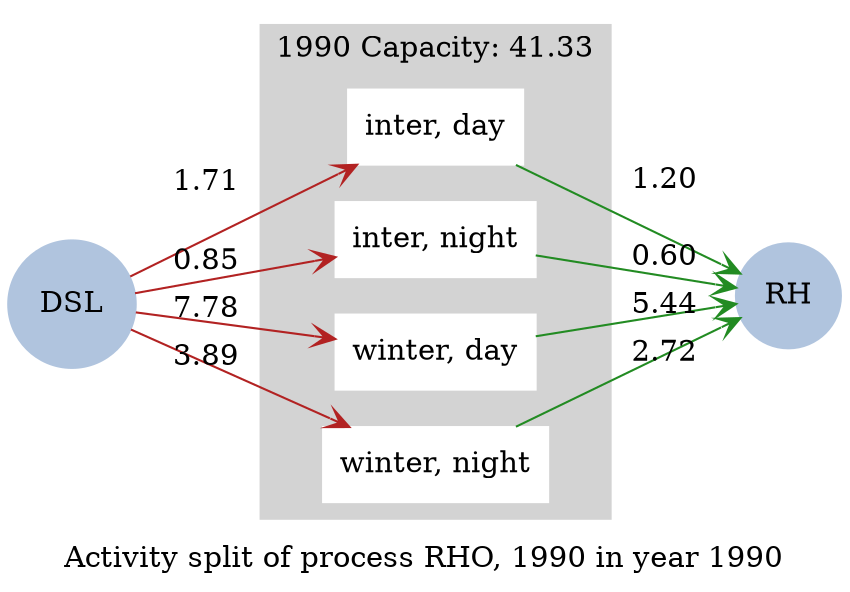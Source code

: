 strict digraph model {
	label = "Activity split of process RHO, 1990 in year 1990" ;

	compound    = "True" ;
	concentrate = "True";
	rankdir     = "LR" ;
	splines     = "False" ;

	node [ style="filled" ] ;
	edge [ arrowhead="vee" ] ;

	subgraph cluster_slices {
		label = "1990 Capacity: 41.33" ;

		color = "lightgrey" ;
		rank  = "same" ;
		style = "filled" ;

		node [ color="white", shape="box" ] ;

		"inter, day" ;
		"inter, night" ;
		"winter, day" ;
		"winter, night" ;
	}

	subgraph energy_carriers {
		node [
		  color     = "lightsteelblue",
		  fontcolor = "black",
		  shape     = "circle"
		] ;

		"DSL" [ href="../commodities/rc_DSL_1990.svg" ] ;
		"RH"  [ href="../commodities/rc_RH_1990.svg" ] ;
	}

	subgraph inputs {
		edge [ color="firebrick" ] ;

		"DSL" -> "inter, day"    [ label="1.71" ] ;
		"DSL" -> "inter, night"  [ label="0.85" ] ;
		"DSL" -> "winter, day"   [ label="7.78" ] ;
		"DSL" -> "winter, night" [ label="3.89" ] ;
	}

	subgraph outputs {
		edge [ color="forestgreen" ] ;

		"inter, day"    -> "RH" [ label="1.20" ] ;
		"inter, night"  -> "RH" [ label="0.60" ] ;
		"winter, day"   -> "RH" [ label="5.44" ] ;
		"winter, night" -> "RH" [ label="2.72" ] ;
	}
}
